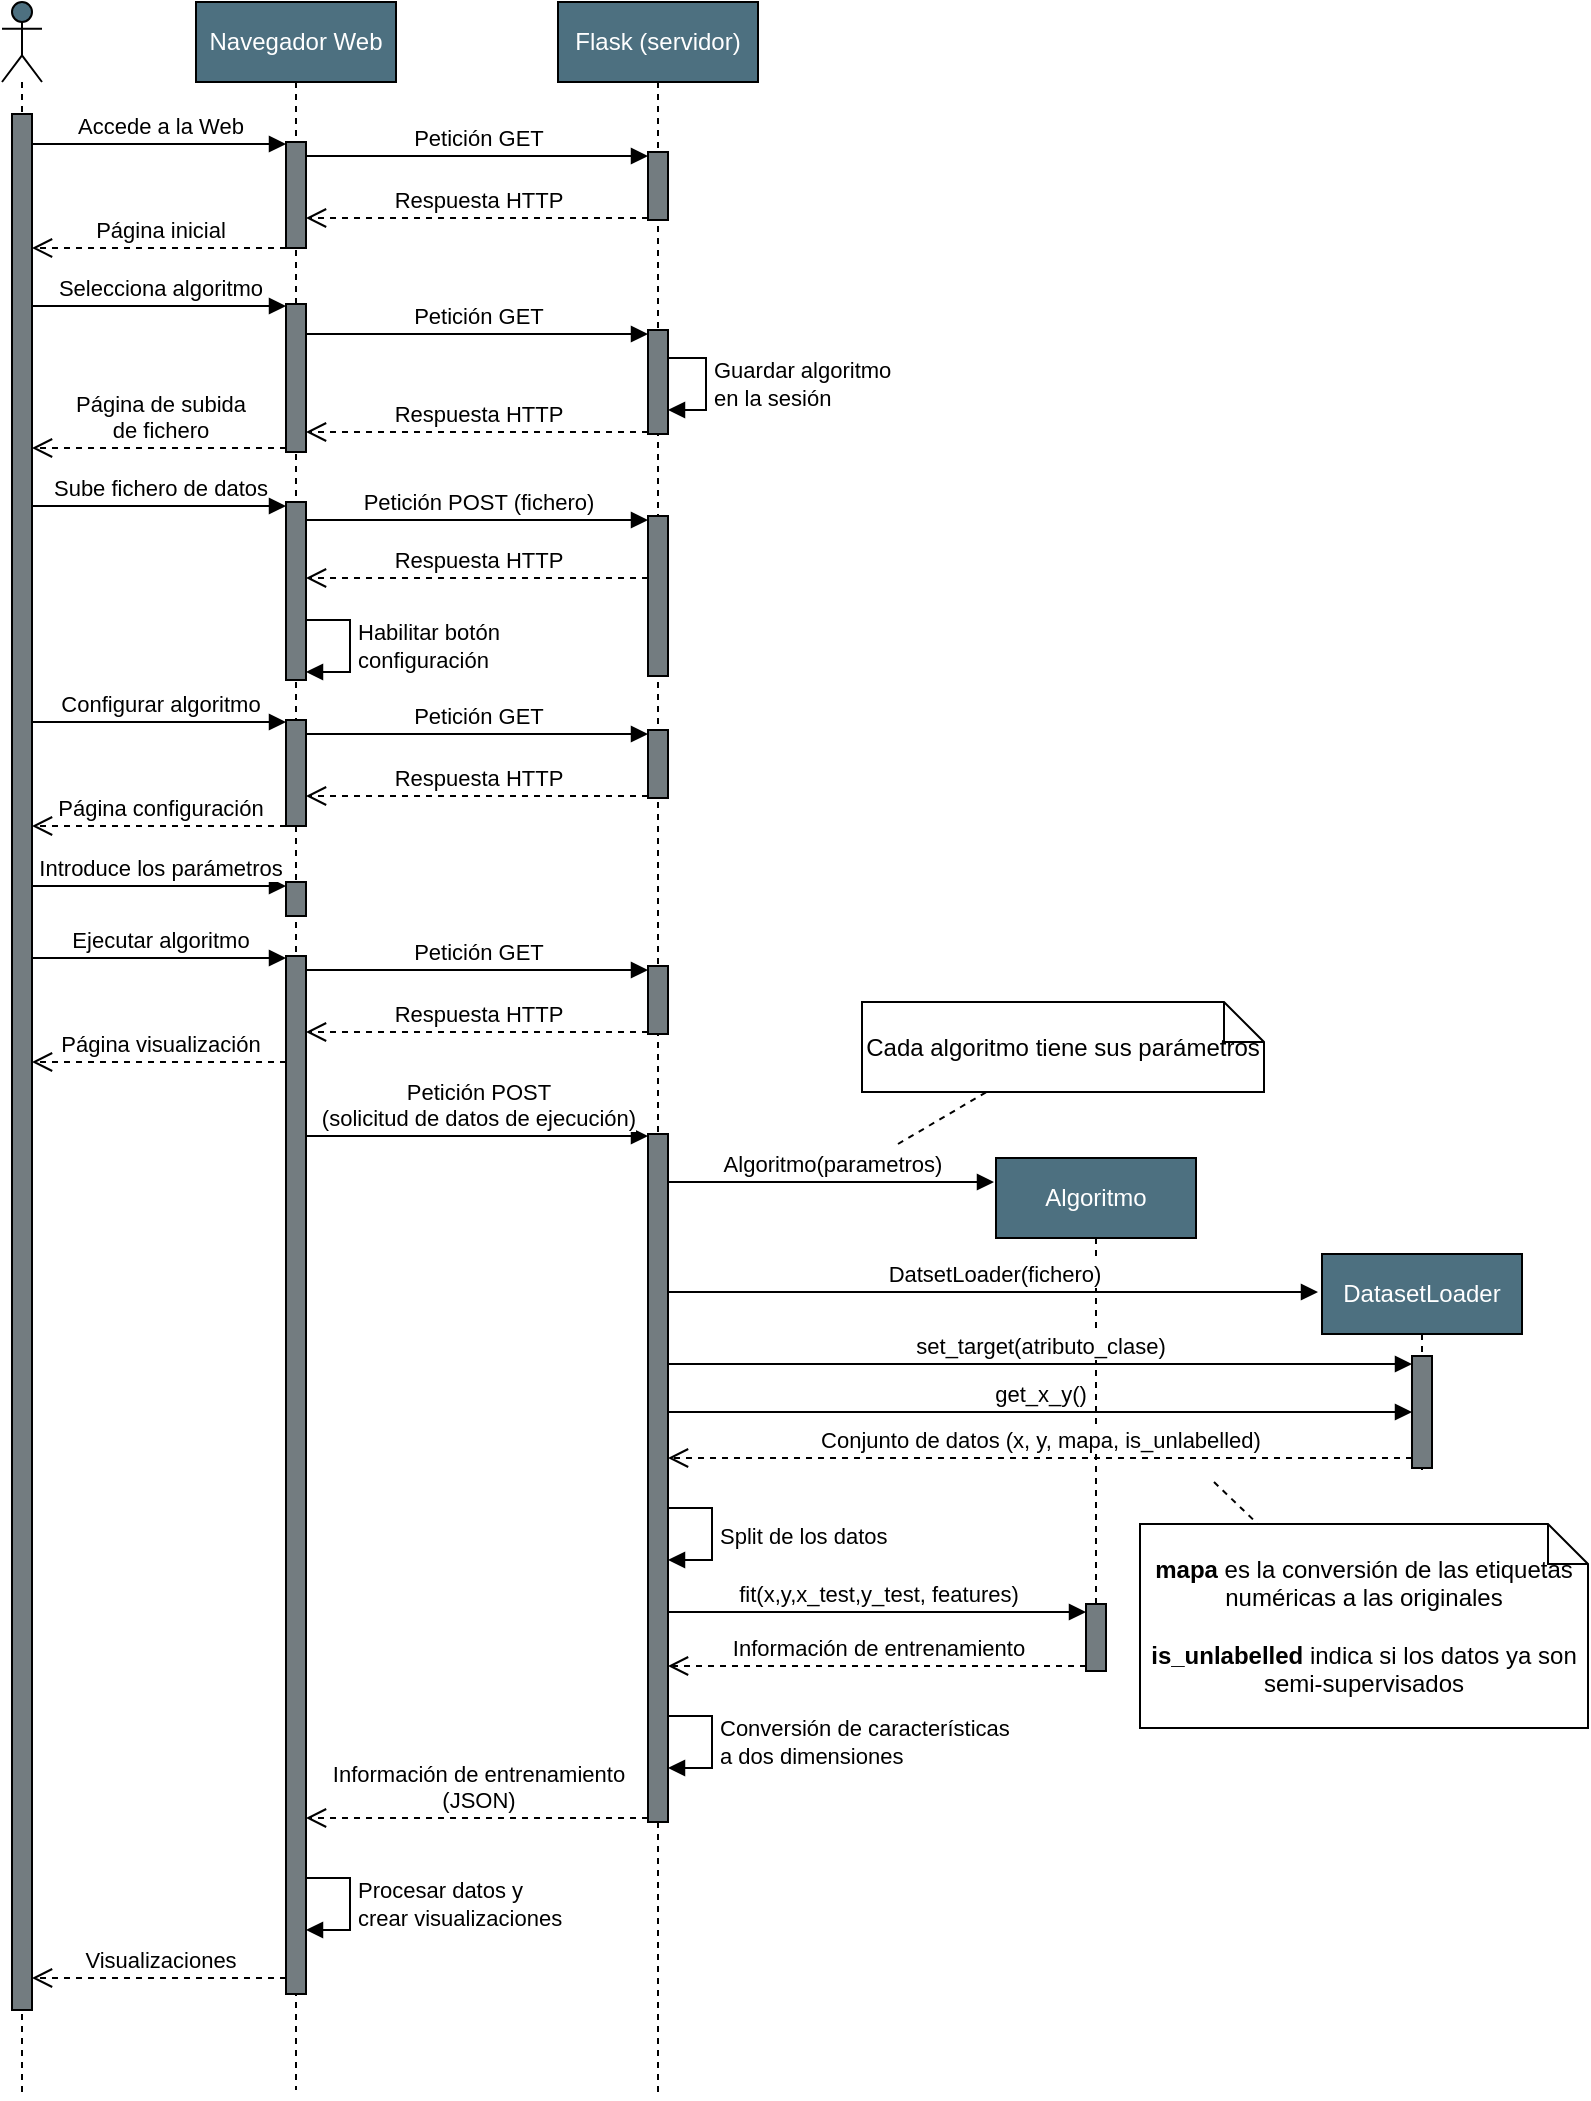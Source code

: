 <mxfile version="21.2.9" type="device">
  <diagram id="N8JM3yLiZ9JfEsMEZFWs" name="Página-1">
    <mxGraphModel dx="1434" dy="754" grid="0" gridSize="10" guides="1" tooltips="1" connect="1" arrows="1" fold="1" page="0" pageScale="1" pageWidth="827" pageHeight="1169" math="0" shadow="0">
      <root>
        <mxCell id="0" />
        <mxCell id="1" parent="0" />
        <mxCell id="NUUDglNFNG596hGYiFAE-8" value="" style="shape=umlLifeline;participant=umlActor;perimeter=lifelinePerimeter;whiteSpace=wrap;html=1;container=1;collapsible=0;recursiveResize=0;verticalAlign=top;spacingTop=36;outlineConnect=0;fillColor=#4D7080;" parent="1" vertex="1">
          <mxGeometry x="88" y="37" width="20" height="1047" as="geometry" />
        </mxCell>
        <mxCell id="NUUDglNFNG596hGYiFAE-9" value="" style="html=1;points=[];perimeter=orthogonalPerimeter;fillColor=#737C80;" parent="NUUDglNFNG596hGYiFAE-8" vertex="1">
          <mxGeometry x="5" y="56" width="10" height="948" as="geometry" />
        </mxCell>
        <mxCell id="NUUDglNFNG596hGYiFAE-10" value="Navegador Web" style="shape=umlLifeline;perimeter=lifelinePerimeter;whiteSpace=wrap;html=1;container=1;collapsible=0;recursiveResize=0;outlineConnect=0;fillColor=#4D7080;fontColor=#FFFFFF;" parent="1" vertex="1">
          <mxGeometry x="185" y="37" width="100" height="1044" as="geometry" />
        </mxCell>
        <mxCell id="NUUDglNFNG596hGYiFAE-14" value="" style="html=1;points=[];perimeter=orthogonalPerimeter;fillColor=#737C80;" parent="NUUDglNFNG596hGYiFAE-10" vertex="1">
          <mxGeometry x="45" y="70" width="10" height="53" as="geometry" />
        </mxCell>
        <mxCell id="NUUDglNFNG596hGYiFAE-21" value="" style="html=1;points=[];perimeter=orthogonalPerimeter;fillColor=#737C80;" parent="NUUDglNFNG596hGYiFAE-10" vertex="1">
          <mxGeometry x="45" y="151" width="10" height="74" as="geometry" />
        </mxCell>
        <mxCell id="NUUDglNFNG596hGYiFAE-27" value="" style="html=1;points=[];perimeter=orthogonalPerimeter;fillColor=#737C80;" parent="NUUDglNFNG596hGYiFAE-10" vertex="1">
          <mxGeometry x="45" y="250" width="10" height="89" as="geometry" />
        </mxCell>
        <mxCell id="NUUDglNFNG596hGYiFAE-33" value="&lt;div&gt;Habilitar botón&lt;/div&gt;&lt;div&gt;configuración&lt;br&gt;&lt;/div&gt;" style="edgeStyle=orthogonalEdgeStyle;html=1;align=left;spacingLeft=2;endArrow=block;rounded=0;" parent="NUUDglNFNG596hGYiFAE-10" source="NUUDglNFNG596hGYiFAE-27" target="NUUDglNFNG596hGYiFAE-27" edge="1">
          <mxGeometry relative="1" as="geometry">
            <mxPoint x="75" y="315" as="sourcePoint" />
            <Array as="points">
              <mxPoint x="77" y="309" />
              <mxPoint x="77" y="335" />
            </Array>
            <mxPoint x="80" y="335" as="targetPoint" />
          </mxGeometry>
        </mxCell>
        <mxCell id="NUUDglNFNG596hGYiFAE-11" value="Flask (servidor)" style="shape=umlLifeline;perimeter=lifelinePerimeter;whiteSpace=wrap;html=1;container=1;collapsible=0;recursiveResize=0;outlineConnect=0;fontColor=#FFFFFF;fillColor=#4D7080;" parent="1" vertex="1">
          <mxGeometry x="366" y="37" width="100" height="1048" as="geometry" />
        </mxCell>
        <mxCell id="NUUDglNFNG596hGYiFAE-17" value="" style="html=1;points=[];perimeter=orthogonalPerimeter;fillColor=#737C80;" parent="NUUDglNFNG596hGYiFAE-11" vertex="1">
          <mxGeometry x="45" y="75" width="10" height="34" as="geometry" />
        </mxCell>
        <mxCell id="NUUDglNFNG596hGYiFAE-24" value="" style="html=1;points=[];perimeter=orthogonalPerimeter;fillColor=#737C80;" parent="NUUDglNFNG596hGYiFAE-11" vertex="1">
          <mxGeometry x="45" y="164" width="10" height="52" as="geometry" />
        </mxCell>
        <mxCell id="NUUDglNFNG596hGYiFAE-29" value="" style="html=1;points=[];perimeter=orthogonalPerimeter;fillColor=#737C80;" parent="NUUDglNFNG596hGYiFAE-11" vertex="1">
          <mxGeometry x="45" y="257" width="10" height="80" as="geometry" />
        </mxCell>
        <mxCell id="fEMCKq-2NBwSIVXVxD6m-1" value="&lt;div&gt;Guardar algoritmo&lt;/div&gt;&lt;div&gt;en la sesión&lt;br&gt;&lt;/div&gt;" style="edgeStyle=orthogonalEdgeStyle;html=1;align=left;spacingLeft=2;endArrow=block;rounded=0;" parent="NUUDglNFNG596hGYiFAE-11" source="NUUDglNFNG596hGYiFAE-24" target="NUUDglNFNG596hGYiFAE-24" edge="1">
          <mxGeometry relative="1" as="geometry">
            <mxPoint x="55" y="178" as="sourcePoint" />
            <Array as="points">
              <mxPoint x="74" y="178" />
              <mxPoint x="74" y="204" />
            </Array>
            <mxPoint x="55" y="204" as="targetPoint" />
          </mxGeometry>
        </mxCell>
        <mxCell id="fEMCKq-2NBwSIVXVxD6m-3" value="" style="html=1;points=[];perimeter=orthogonalPerimeter;fillColor=#737C80;" parent="NUUDglNFNG596hGYiFAE-11" vertex="1">
          <mxGeometry x="-136" y="359" width="10" height="53" as="geometry" />
        </mxCell>
        <mxCell id="fEMCKq-2NBwSIVXVxD6m-4" value="" style="html=1;points=[];perimeter=orthogonalPerimeter;fillColor=#737C80;" parent="NUUDglNFNG596hGYiFAE-11" vertex="1">
          <mxGeometry x="45" y="364" width="10" height="34" as="geometry" />
        </mxCell>
        <mxCell id="fEMCKq-2NBwSIVXVxD6m-5" value="Configurar algoritmo" style="html=1;verticalAlign=bottom;endArrow=block;rounded=0;" parent="NUUDglNFNG596hGYiFAE-11" target="fEMCKq-2NBwSIVXVxD6m-3" edge="1">
          <mxGeometry width="80" relative="1" as="geometry">
            <mxPoint x="-263" y="360" as="sourcePoint" />
            <mxPoint x="-167" y="363" as="targetPoint" />
            <Array as="points">
              <mxPoint x="-202" y="360" />
            </Array>
          </mxGeometry>
        </mxCell>
        <mxCell id="fEMCKq-2NBwSIVXVxD6m-6" value="Petición GET" style="html=1;verticalAlign=bottom;endArrow=block;rounded=0;" parent="NUUDglNFNG596hGYiFAE-11" source="fEMCKq-2NBwSIVXVxD6m-3" target="fEMCKq-2NBwSIVXVxD6m-4" edge="1">
          <mxGeometry width="80" relative="1" as="geometry">
            <mxPoint x="-81" y="383" as="sourcePoint" />
            <mxPoint x="-1" y="383" as="targetPoint" />
            <Array as="points">
              <mxPoint x="-39" y="366" />
            </Array>
          </mxGeometry>
        </mxCell>
        <mxCell id="fEMCKq-2NBwSIVXVxD6m-7" value="Respuesta HTTP" style="html=1;verticalAlign=bottom;endArrow=open;dashed=1;endSize=8;rounded=0;" parent="NUUDglNFNG596hGYiFAE-11" source="fEMCKq-2NBwSIVXVxD6m-4" target="fEMCKq-2NBwSIVXVxD6m-3" edge="1">
          <mxGeometry relative="1" as="geometry">
            <mxPoint x="9" y="397" as="sourcePoint" />
            <mxPoint x="-71" y="397" as="targetPoint" />
            <Array as="points">
              <mxPoint x="-40" y="397" />
            </Array>
          </mxGeometry>
        </mxCell>
        <mxCell id="fEMCKq-2NBwSIVXVxD6m-8" value="Página configuración" style="html=1;verticalAlign=bottom;endArrow=open;dashed=1;endSize=8;rounded=0;" parent="NUUDglNFNG596hGYiFAE-11" source="fEMCKq-2NBwSIVXVxD6m-3" edge="1">
          <mxGeometry relative="1" as="geometry">
            <mxPoint x="-148" y="427" as="sourcePoint" />
            <mxPoint x="-263" y="412" as="targetPoint" />
            <Array as="points">
              <mxPoint x="-210" y="412" />
            </Array>
          </mxGeometry>
        </mxCell>
        <mxCell id="fEMCKq-2NBwSIVXVxD6m-9" value="" style="html=1;points=[];perimeter=orthogonalPerimeter;fillColor=#737C80;" parent="NUUDglNFNG596hGYiFAE-11" vertex="1">
          <mxGeometry x="-136" y="440" width="10" height="17" as="geometry" />
        </mxCell>
        <mxCell id="fEMCKq-2NBwSIVXVxD6m-12" value="" style="html=1;points=[];perimeter=orthogonalPerimeter;fillColor=#737C80;" parent="NUUDglNFNG596hGYiFAE-11" vertex="1">
          <mxGeometry x="-136" y="477" width="10" height="519" as="geometry" />
        </mxCell>
        <mxCell id="fEMCKq-2NBwSIVXVxD6m-13" value="" style="html=1;points=[];perimeter=orthogonalPerimeter;fillColor=#737C80;" parent="NUUDglNFNG596hGYiFAE-11" vertex="1">
          <mxGeometry x="45" y="482" width="10" height="34" as="geometry" />
        </mxCell>
        <mxCell id="fEMCKq-2NBwSIVXVxD6m-14" value="Ejecutar algoritmo" style="html=1;verticalAlign=bottom;endArrow=block;rounded=0;" parent="NUUDglNFNG596hGYiFAE-11" target="fEMCKq-2NBwSIVXVxD6m-12" edge="1">
          <mxGeometry width="80" relative="1" as="geometry">
            <mxPoint x="-263" y="478" as="sourcePoint" />
            <mxPoint x="-167" y="481" as="targetPoint" />
            <Array as="points">
              <mxPoint x="-202" y="478" />
            </Array>
          </mxGeometry>
        </mxCell>
        <mxCell id="fEMCKq-2NBwSIVXVxD6m-15" value="Petición GET" style="html=1;verticalAlign=bottom;endArrow=block;rounded=0;" parent="NUUDglNFNG596hGYiFAE-11" source="fEMCKq-2NBwSIVXVxD6m-12" target="fEMCKq-2NBwSIVXVxD6m-13" edge="1">
          <mxGeometry width="80" relative="1" as="geometry">
            <mxPoint x="-81" y="501" as="sourcePoint" />
            <mxPoint x="-1" y="501" as="targetPoint" />
            <Array as="points">
              <mxPoint x="-39" y="484" />
            </Array>
          </mxGeometry>
        </mxCell>
        <mxCell id="fEMCKq-2NBwSIVXVxD6m-16" value="Respuesta HTTP" style="html=1;verticalAlign=bottom;endArrow=open;dashed=1;endSize=8;rounded=0;" parent="NUUDglNFNG596hGYiFAE-11" source="fEMCKq-2NBwSIVXVxD6m-13" target="fEMCKq-2NBwSIVXVxD6m-12" edge="1">
          <mxGeometry relative="1" as="geometry">
            <mxPoint x="9" y="515" as="sourcePoint" />
            <mxPoint x="-71" y="515" as="targetPoint" />
            <Array as="points">
              <mxPoint x="-40" y="515" />
            </Array>
          </mxGeometry>
        </mxCell>
        <mxCell id="fEMCKq-2NBwSIVXVxD6m-17" value="Página visualización" style="html=1;verticalAlign=bottom;endArrow=open;dashed=1;endSize=8;rounded=0;" parent="NUUDglNFNG596hGYiFAE-11" source="fEMCKq-2NBwSIVXVxD6m-12" edge="1">
          <mxGeometry relative="1" as="geometry">
            <mxPoint x="-148" y="545" as="sourcePoint" />
            <mxPoint x="-263" y="530" as="targetPoint" />
            <Array as="points">
              <mxPoint x="-210" y="530" />
            </Array>
          </mxGeometry>
        </mxCell>
        <mxCell id="fEMCKq-2NBwSIVXVxD6m-18" value="Introduce los parámetros" style="html=1;verticalAlign=bottom;endArrow=block;rounded=0;" parent="NUUDglNFNG596hGYiFAE-11" target="fEMCKq-2NBwSIVXVxD6m-9" edge="1">
          <mxGeometry width="80" relative="1" as="geometry">
            <mxPoint x="-263" y="442" as="sourcePoint" />
            <mxPoint x="-159" y="441" as="targetPoint" />
            <Array as="points">
              <mxPoint x="-197" y="442" />
            </Array>
          </mxGeometry>
        </mxCell>
        <mxCell id="fEMCKq-2NBwSIVXVxD6m-22" value="" style="html=1;points=[];perimeter=orthogonalPerimeter;outlineConnect=0;targetShapes=umlLifeline;portConstraint=eastwest;newEdgeStyle={&quot;edgeStyle&quot;:&quot;elbowEdgeStyle&quot;,&quot;elbow&quot;:&quot;vertical&quot;,&quot;curved&quot;:0,&quot;rounded&quot;:0};fillColor=#737C80;" parent="NUUDglNFNG596hGYiFAE-11" vertex="1">
          <mxGeometry x="45" y="566" width="10" height="344" as="geometry" />
        </mxCell>
        <mxCell id="fEMCKq-2NBwSIVXVxD6m-21" value="&lt;div&gt;Petición POST&lt;/div&gt;&lt;div&gt;(solicitud de datos de ejecución)&lt;br&gt;&lt;/div&gt;" style="html=1;verticalAlign=bottom;endArrow=block;edgeStyle=elbowEdgeStyle;elbow=vertical;curved=0;rounded=0;" parent="NUUDglNFNG596hGYiFAE-11" source="fEMCKq-2NBwSIVXVxD6m-12" target="fEMCKq-2NBwSIVXVxD6m-22" edge="1">
          <mxGeometry width="80" relative="1" as="geometry">
            <mxPoint x="-117" y="550" as="sourcePoint" />
            <mxPoint x="-37" y="550" as="targetPoint" />
            <Array as="points">
              <mxPoint x="38" y="567" />
            </Array>
          </mxGeometry>
        </mxCell>
        <mxCell id="fEMCKq-2NBwSIVXVxD6m-32" value="&lt;div&gt;Información de entrenamiento&lt;/div&gt;&lt;div&gt;(JSON)&lt;br&gt;&lt;/div&gt;" style="html=1;verticalAlign=bottom;endArrow=open;dashed=1;endSize=8;edgeStyle=elbowEdgeStyle;elbow=vertical;curved=0;rounded=0;" parent="NUUDglNFNG596hGYiFAE-11" edge="1">
          <mxGeometry relative="1" as="geometry">
            <mxPoint x="45" y="908" as="sourcePoint" />
            <mxPoint x="-126" y="908" as="targetPoint" />
            <Array as="points">
              <mxPoint x="-44" y="908" />
            </Array>
          </mxGeometry>
        </mxCell>
        <mxCell id="fEMCKq-2NBwSIVXVxD6m-33" value="&lt;div&gt;Procesar datos y&lt;br&gt;&lt;/div&gt;&lt;div&gt;crear visualizaciones&lt;br&gt;&lt;/div&gt;" style="edgeStyle=orthogonalEdgeStyle;html=1;align=left;spacingLeft=2;endArrow=block;rounded=0;" parent="NUUDglNFNG596hGYiFAE-11" edge="1">
          <mxGeometry relative="1" as="geometry">
            <mxPoint x="-126.0" y="938.0" as="sourcePoint" />
            <Array as="points">
              <mxPoint x="-104" y="938" />
              <mxPoint x="-104" y="964" />
            </Array>
            <mxPoint x="-126.0" y="964" as="targetPoint" />
          </mxGeometry>
        </mxCell>
        <mxCell id="fEMCKq-2NBwSIVXVxD6m-42" value="&lt;div&gt;Split de los datos&lt;br&gt;&lt;/div&gt;" style="edgeStyle=orthogonalEdgeStyle;html=1;align=left;spacingLeft=2;endArrow=block;rounded=0;" parent="NUUDglNFNG596hGYiFAE-11" source="fEMCKq-2NBwSIVXVxD6m-22" target="fEMCKq-2NBwSIVXVxD6m-22" edge="1">
          <mxGeometry x="0.009" relative="1" as="geometry">
            <mxPoint x="55" y="753" as="sourcePoint" />
            <Array as="points">
              <mxPoint x="77" y="753" />
              <mxPoint x="77" y="779" />
            </Array>
            <mxPoint x="55" y="779.0" as="targetPoint" />
            <mxPoint as="offset" />
          </mxGeometry>
        </mxCell>
        <mxCell id="fEMCKq-2NBwSIVXVxD6m-45" value="&lt;div&gt;Conversión de características &lt;br&gt;&lt;/div&gt;&lt;div&gt;a dos dimensiones&lt;/div&gt;" style="edgeStyle=orthogonalEdgeStyle;html=1;align=left;spacingLeft=2;endArrow=block;rounded=0;" parent="NUUDglNFNG596hGYiFAE-11" source="fEMCKq-2NBwSIVXVxD6m-22" target="fEMCKq-2NBwSIVXVxD6m-22" edge="1">
          <mxGeometry relative="1" as="geometry">
            <mxPoint x="55" y="857" as="sourcePoint" />
            <Array as="points">
              <mxPoint x="77" y="857" />
              <mxPoint x="77" y="883" />
            </Array>
            <mxPoint x="55" y="883.0" as="targetPoint" />
          </mxGeometry>
        </mxCell>
        <mxCell id="NUUDglNFNG596hGYiFAE-12" value="&lt;div&gt;Algoritmo&lt;/div&gt;" style="shape=umlLifeline;perimeter=lifelinePerimeter;whiteSpace=wrap;html=1;container=1;collapsible=0;recursiveResize=0;outlineConnect=0;fillColor=#4D7080;fontColor=#FFFFFF;" parent="1" vertex="1">
          <mxGeometry x="585" y="615" width="100" height="256" as="geometry" />
        </mxCell>
        <mxCell id="fEMCKq-2NBwSIVXVxD6m-24" value="" style="html=1;points=[];perimeter=orthogonalPerimeter;outlineConnect=0;targetShapes=umlLifeline;portConstraint=eastwest;newEdgeStyle={&quot;edgeStyle&quot;:&quot;elbowEdgeStyle&quot;,&quot;elbow&quot;:&quot;vertical&quot;,&quot;curved&quot;:0,&quot;rounded&quot;:0};fillColor=#737C80;" parent="NUUDglNFNG596hGYiFAE-12" vertex="1">
          <mxGeometry x="45" y="223" width="10" height="33.5" as="geometry" />
        </mxCell>
        <mxCell id="NUUDglNFNG596hGYiFAE-16" value="Accede a la Web" style="html=1;verticalAlign=bottom;endArrow=block;rounded=0;" parent="1" source="NUUDglNFNG596hGYiFAE-9" target="NUUDglNFNG596hGYiFAE-14" edge="1">
          <mxGeometry width="80" relative="1" as="geometry">
            <mxPoint x="119" y="111" as="sourcePoint" />
            <mxPoint x="199" y="111" as="targetPoint" />
            <Array as="points">
              <mxPoint x="164" y="108" />
            </Array>
          </mxGeometry>
        </mxCell>
        <mxCell id="NUUDglNFNG596hGYiFAE-18" value="Petición GET" style="html=1;verticalAlign=bottom;endArrow=block;rounded=0;" parent="1" source="NUUDglNFNG596hGYiFAE-14" target="NUUDglNFNG596hGYiFAE-17" edge="1">
          <mxGeometry width="80" relative="1" as="geometry">
            <mxPoint x="285" y="131" as="sourcePoint" />
            <mxPoint x="365" y="131" as="targetPoint" />
            <Array as="points">
              <mxPoint x="327" y="114" />
            </Array>
          </mxGeometry>
        </mxCell>
        <mxCell id="NUUDglNFNG596hGYiFAE-19" value="Respuesta HTTP" style="html=1;verticalAlign=bottom;endArrow=open;dashed=1;endSize=8;rounded=0;" parent="1" source="NUUDglNFNG596hGYiFAE-17" target="NUUDglNFNG596hGYiFAE-14" edge="1">
          <mxGeometry relative="1" as="geometry">
            <mxPoint x="375" y="145" as="sourcePoint" />
            <mxPoint x="295" y="145" as="targetPoint" />
            <Array as="points">
              <mxPoint x="326" y="145" />
            </Array>
          </mxGeometry>
        </mxCell>
        <mxCell id="NUUDglNFNG596hGYiFAE-20" value="Página inicial" style="html=1;verticalAlign=bottom;endArrow=open;dashed=1;endSize=8;rounded=0;" parent="1" source="NUUDglNFNG596hGYiFAE-14" target="NUUDglNFNG596hGYiFAE-9" edge="1">
          <mxGeometry relative="1" as="geometry">
            <mxPoint x="218" y="175" as="sourcePoint" />
            <mxPoint x="138" y="175" as="targetPoint" />
            <Array as="points">
              <mxPoint x="156" y="160" />
            </Array>
          </mxGeometry>
        </mxCell>
        <mxCell id="NUUDglNFNG596hGYiFAE-22" value="Selecciona algoritmo" style="html=1;verticalAlign=bottom;endArrow=block;rounded=0;" parent="1" source="NUUDglNFNG596hGYiFAE-9" target="NUUDglNFNG596hGYiFAE-21" edge="1">
          <mxGeometry width="80" relative="1" as="geometry">
            <mxPoint x="103" y="189" as="sourcePoint" />
            <mxPoint x="213" y="194" as="targetPoint" />
            <Array as="points">
              <mxPoint x="172" y="189" />
            </Array>
          </mxGeometry>
        </mxCell>
        <mxCell id="NUUDglNFNG596hGYiFAE-23" value="Petición GET" style="html=1;verticalAlign=bottom;endArrow=block;rounded=0;" parent="1" source="NUUDglNFNG596hGYiFAE-21" target="NUUDglNFNG596hGYiFAE-24" edge="1">
          <mxGeometry width="80" relative="1" as="geometry">
            <mxPoint x="199" y="216" as="sourcePoint" />
            <mxPoint x="370" y="216" as="targetPoint" />
            <Array as="points">
              <mxPoint x="282" y="203" />
            </Array>
          </mxGeometry>
        </mxCell>
        <mxCell id="NUUDglNFNG596hGYiFAE-25" value="Respuesta HTTP" style="html=1;verticalAlign=bottom;endArrow=open;dashed=1;endSize=8;rounded=0;" parent="1" source="NUUDglNFNG596hGYiFAE-24" target="NUUDglNFNG596hGYiFAE-21" edge="1">
          <mxGeometry relative="1" as="geometry">
            <mxPoint x="413" y="252" as="sourcePoint" />
            <mxPoint x="242" y="252" as="targetPoint" />
            <Array as="points">
              <mxPoint x="329" y="252" />
            </Array>
          </mxGeometry>
        </mxCell>
        <mxCell id="NUUDglNFNG596hGYiFAE-26" value="&lt;div&gt;Página de subida &lt;br&gt;&lt;/div&gt;&lt;div&gt;de fichero&lt;/div&gt;" style="html=1;verticalAlign=bottom;endArrow=open;dashed=1;endSize=8;rounded=0;" parent="1" source="NUUDglNFNG596hGYiFAE-21" target="NUUDglNFNG596hGYiFAE-9" edge="1">
          <mxGeometry relative="1" as="geometry">
            <mxPoint x="224" y="267" as="sourcePoint" />
            <mxPoint x="103" y="267" as="targetPoint" />
            <Array as="points">
              <mxPoint x="151" y="260" />
            </Array>
          </mxGeometry>
        </mxCell>
        <mxCell id="NUUDglNFNG596hGYiFAE-28" value="Sube fichero de datos" style="html=1;verticalAlign=bottom;endArrow=block;rounded=0;" parent="1" target="NUUDglNFNG596hGYiFAE-27" edge="1">
          <mxGeometry width="80" relative="1" as="geometry">
            <mxPoint x="103" y="289" as="sourcePoint" />
            <mxPoint x="207" y="288" as="targetPoint" />
            <Array as="points">
              <mxPoint x="169" y="289" />
            </Array>
          </mxGeometry>
        </mxCell>
        <mxCell id="NUUDglNFNG596hGYiFAE-30" value="Petición POST (fichero)" style="html=1;verticalAlign=bottom;endArrow=block;rounded=0;" parent="1" source="NUUDglNFNG596hGYiFAE-27" target="NUUDglNFNG596hGYiFAE-29" edge="1">
          <mxGeometry width="80" relative="1" as="geometry">
            <mxPoint x="238" y="296" as="sourcePoint" />
            <mxPoint x="368" y="309" as="targetPoint" />
            <Array as="points">
              <mxPoint x="280" y="296" />
            </Array>
          </mxGeometry>
        </mxCell>
        <mxCell id="NUUDglNFNG596hGYiFAE-31" value="Respuesta HTTP" style="html=1;verticalAlign=bottom;endArrow=open;dashed=1;endSize=8;rounded=0;" parent="1" source="NUUDglNFNG596hGYiFAE-29" target="NUUDglNFNG596hGYiFAE-27" edge="1">
          <mxGeometry relative="1" as="geometry">
            <mxPoint x="411" y="345" as="sourcePoint" />
            <mxPoint x="238" y="345" as="targetPoint" />
            <Array as="points">
              <mxPoint x="319" y="325" />
            </Array>
          </mxGeometry>
        </mxCell>
        <mxCell id="fEMCKq-2NBwSIVXVxD6m-23" value="Algoritmo(parametros)" style="html=1;verticalAlign=bottom;endArrow=block;edgeStyle=elbowEdgeStyle;elbow=vertical;curved=0;rounded=0;" parent="1" source="fEMCKq-2NBwSIVXVxD6m-22" edge="1">
          <mxGeometry width="80" relative="1" as="geometry">
            <mxPoint x="413" y="632" as="sourcePoint" />
            <mxPoint x="584" y="627" as="targetPoint" />
            <Array as="points">
              <mxPoint x="521" y="627" />
            </Array>
          </mxGeometry>
        </mxCell>
        <mxCell id="fEMCKq-2NBwSIVXVxD6m-25" value="&lt;div&gt;Cada algoritmo tiene sus parámetros&lt;br&gt;&lt;/div&gt;" style="shape=note;size=20;whiteSpace=wrap;html=1;" parent="1" vertex="1">
          <mxGeometry x="518" y="537" width="201" height="45" as="geometry" />
        </mxCell>
        <mxCell id="fEMCKq-2NBwSIVXVxD6m-26" value="" style="endArrow=none;dashed=1;html=1;rounded=0;" parent="1" target="fEMCKq-2NBwSIVXVxD6m-25" edge="1">
          <mxGeometry width="50" height="50" relative="1" as="geometry">
            <mxPoint x="536" y="608" as="sourcePoint" />
            <mxPoint x="682" y="628.826" as="targetPoint" />
          </mxGeometry>
        </mxCell>
        <mxCell id="fEMCKq-2NBwSIVXVxD6m-28" value="fit(x,y,x_test,y_test, features)" style="html=1;verticalAlign=bottom;endArrow=block;edgeStyle=elbowEdgeStyle;elbow=vertical;curved=0;rounded=0;" parent="1" target="fEMCKq-2NBwSIVXVxD6m-24" edge="1">
          <mxGeometry width="80" relative="1" as="geometry">
            <mxPoint x="421" y="842" as="sourcePoint" />
            <mxPoint x="540" y="755" as="targetPoint" />
            <Array as="points">
              <mxPoint x="552" y="842" />
            </Array>
          </mxGeometry>
        </mxCell>
        <mxCell id="fEMCKq-2NBwSIVXVxD6m-29" value="Información de entrenamiento" style="html=1;verticalAlign=bottom;endArrow=open;dashed=1;endSize=8;edgeStyle=elbowEdgeStyle;elbow=vertical;curved=0;rounded=0;" parent="1" source="fEMCKq-2NBwSIVXVxD6m-24" edge="1">
          <mxGeometry relative="1" as="geometry">
            <mxPoint x="559" y="800" as="sourcePoint" />
            <mxPoint x="421" y="869.0" as="targetPoint" />
            <Array as="points">
              <mxPoint x="553" y="869" />
            </Array>
          </mxGeometry>
        </mxCell>
        <mxCell id="fEMCKq-2NBwSIVXVxD6m-34" value="Visualizaciones" style="html=1;verticalAlign=bottom;endArrow=open;dashed=1;endSize=8;edgeStyle=elbowEdgeStyle;elbow=vertical;curved=0;rounded=0;" parent="1" edge="1">
          <mxGeometry relative="1" as="geometry">
            <mxPoint x="230.0" y="1025" as="sourcePoint" />
            <mxPoint x="103" y="1025" as="targetPoint" />
            <Array as="points">
              <mxPoint x="156" y="1025" />
            </Array>
          </mxGeometry>
        </mxCell>
        <mxCell id="fEMCKq-2NBwSIVXVxD6m-36" value="DatasetLoader" style="shape=umlLifeline;perimeter=lifelinePerimeter;whiteSpace=wrap;html=1;container=1;dropTarget=0;collapsible=0;recursiveResize=0;outlineConnect=0;portConstraint=eastwest;newEdgeStyle={&quot;edgeStyle&quot;:&quot;elbowEdgeStyle&quot;,&quot;elbow&quot;:&quot;vertical&quot;,&quot;curved&quot;:0,&quot;rounded&quot;:0};fontColor=#FFFFFF;fillColor=#4D7080;" parent="1" vertex="1">
          <mxGeometry x="748" y="663" width="100" height="108" as="geometry" />
        </mxCell>
        <mxCell id="fEMCKq-2NBwSIVXVxD6m-38" value="" style="html=1;points=[];perimeter=orthogonalPerimeter;outlineConnect=0;targetShapes=umlLifeline;portConstraint=eastwest;newEdgeStyle={&quot;edgeStyle&quot;:&quot;elbowEdgeStyle&quot;,&quot;elbow&quot;:&quot;vertical&quot;,&quot;curved&quot;:0,&quot;rounded&quot;:0};fillColor=#737C80;" parent="fEMCKq-2NBwSIVXVxD6m-36" vertex="1">
          <mxGeometry x="45" y="51" width="10" height="56" as="geometry" />
        </mxCell>
        <mxCell id="fEMCKq-2NBwSIVXVxD6m-37" value="DatsetLoader(fichero)" style="html=1;verticalAlign=bottom;endArrow=block;edgeStyle=elbowEdgeStyle;elbow=vertical;curved=0;rounded=0;" parent="1" source="fEMCKq-2NBwSIVXVxD6m-22" edge="1">
          <mxGeometry width="80" relative="1" as="geometry">
            <mxPoint x="454" y="682.43" as="sourcePoint" />
            <mxPoint x="746" y="682" as="targetPoint" />
          </mxGeometry>
        </mxCell>
        <mxCell id="fEMCKq-2NBwSIVXVxD6m-39" value="set_target(atributo_clase)" style="html=1;verticalAlign=bottom;endArrow=block;edgeStyle=elbowEdgeStyle;elbow=vertical;curved=0;rounded=0;" parent="1" source="fEMCKq-2NBwSIVXVxD6m-22" target="fEMCKq-2NBwSIVXVxD6m-38" edge="1">
          <mxGeometry width="80" relative="1" as="geometry">
            <mxPoint x="465" y="721" as="sourcePoint" />
            <mxPoint x="545" y="721" as="targetPoint" />
            <Array as="points">
              <mxPoint x="607" y="718" />
            </Array>
          </mxGeometry>
        </mxCell>
        <mxCell id="fEMCKq-2NBwSIVXVxD6m-40" value="get_x_y()" style="html=1;verticalAlign=bottom;endArrow=block;edgeStyle=elbowEdgeStyle;elbow=vertical;curved=0;rounded=0;" parent="1" source="fEMCKq-2NBwSIVXVxD6m-22" target="fEMCKq-2NBwSIVXVxD6m-38" edge="1">
          <mxGeometry width="80" relative="1" as="geometry">
            <mxPoint x="515" y="740" as="sourcePoint" />
            <mxPoint x="595" y="740" as="targetPoint" />
          </mxGeometry>
        </mxCell>
        <mxCell id="fEMCKq-2NBwSIVXVxD6m-41" value="Conjunto de datos (x, y, mapa, is_unlabelled)" style="html=1;verticalAlign=bottom;endArrow=open;dashed=1;endSize=8;edgeStyle=elbowEdgeStyle;elbow=vertical;curved=0;rounded=0;" parent="1" source="fEMCKq-2NBwSIVXVxD6m-38" target="fEMCKq-2NBwSIVXVxD6m-22" edge="1">
          <mxGeometry relative="1" as="geometry">
            <mxPoint x="775" y="776" as="sourcePoint" />
            <mxPoint x="695" y="776" as="targetPoint" />
            <Array as="points">
              <mxPoint x="607" y="765" />
            </Array>
          </mxGeometry>
        </mxCell>
        <mxCell id="fEMCKq-2NBwSIVXVxD6m-43" value="&lt;div&gt;&lt;b&gt;mapa &lt;/b&gt;es la conversión de las etiquetas numéricas a las originales&lt;/div&gt;&lt;div&gt;&lt;br&gt;&lt;/div&gt;&lt;div&gt;&lt;b&gt;is_unlabelled &lt;/b&gt;indica si los datos ya son semi-supervisados&lt;br&gt;&lt;/div&gt;" style="shape=note;size=20;whiteSpace=wrap;html=1;" parent="1" vertex="1">
          <mxGeometry x="657" y="798" width="224" height="102" as="geometry" />
        </mxCell>
        <mxCell id="fEMCKq-2NBwSIVXVxD6m-44" value="" style="endArrow=none;dashed=1;html=1;rounded=0;" parent="1" target="fEMCKq-2NBwSIVXVxD6m-43" edge="1">
          <mxGeometry width="50" height="50" relative="1" as="geometry">
            <mxPoint x="694" y="777" as="sourcePoint" />
            <mxPoint x="785" y="844" as="targetPoint" />
          </mxGeometry>
        </mxCell>
      </root>
    </mxGraphModel>
  </diagram>
</mxfile>
